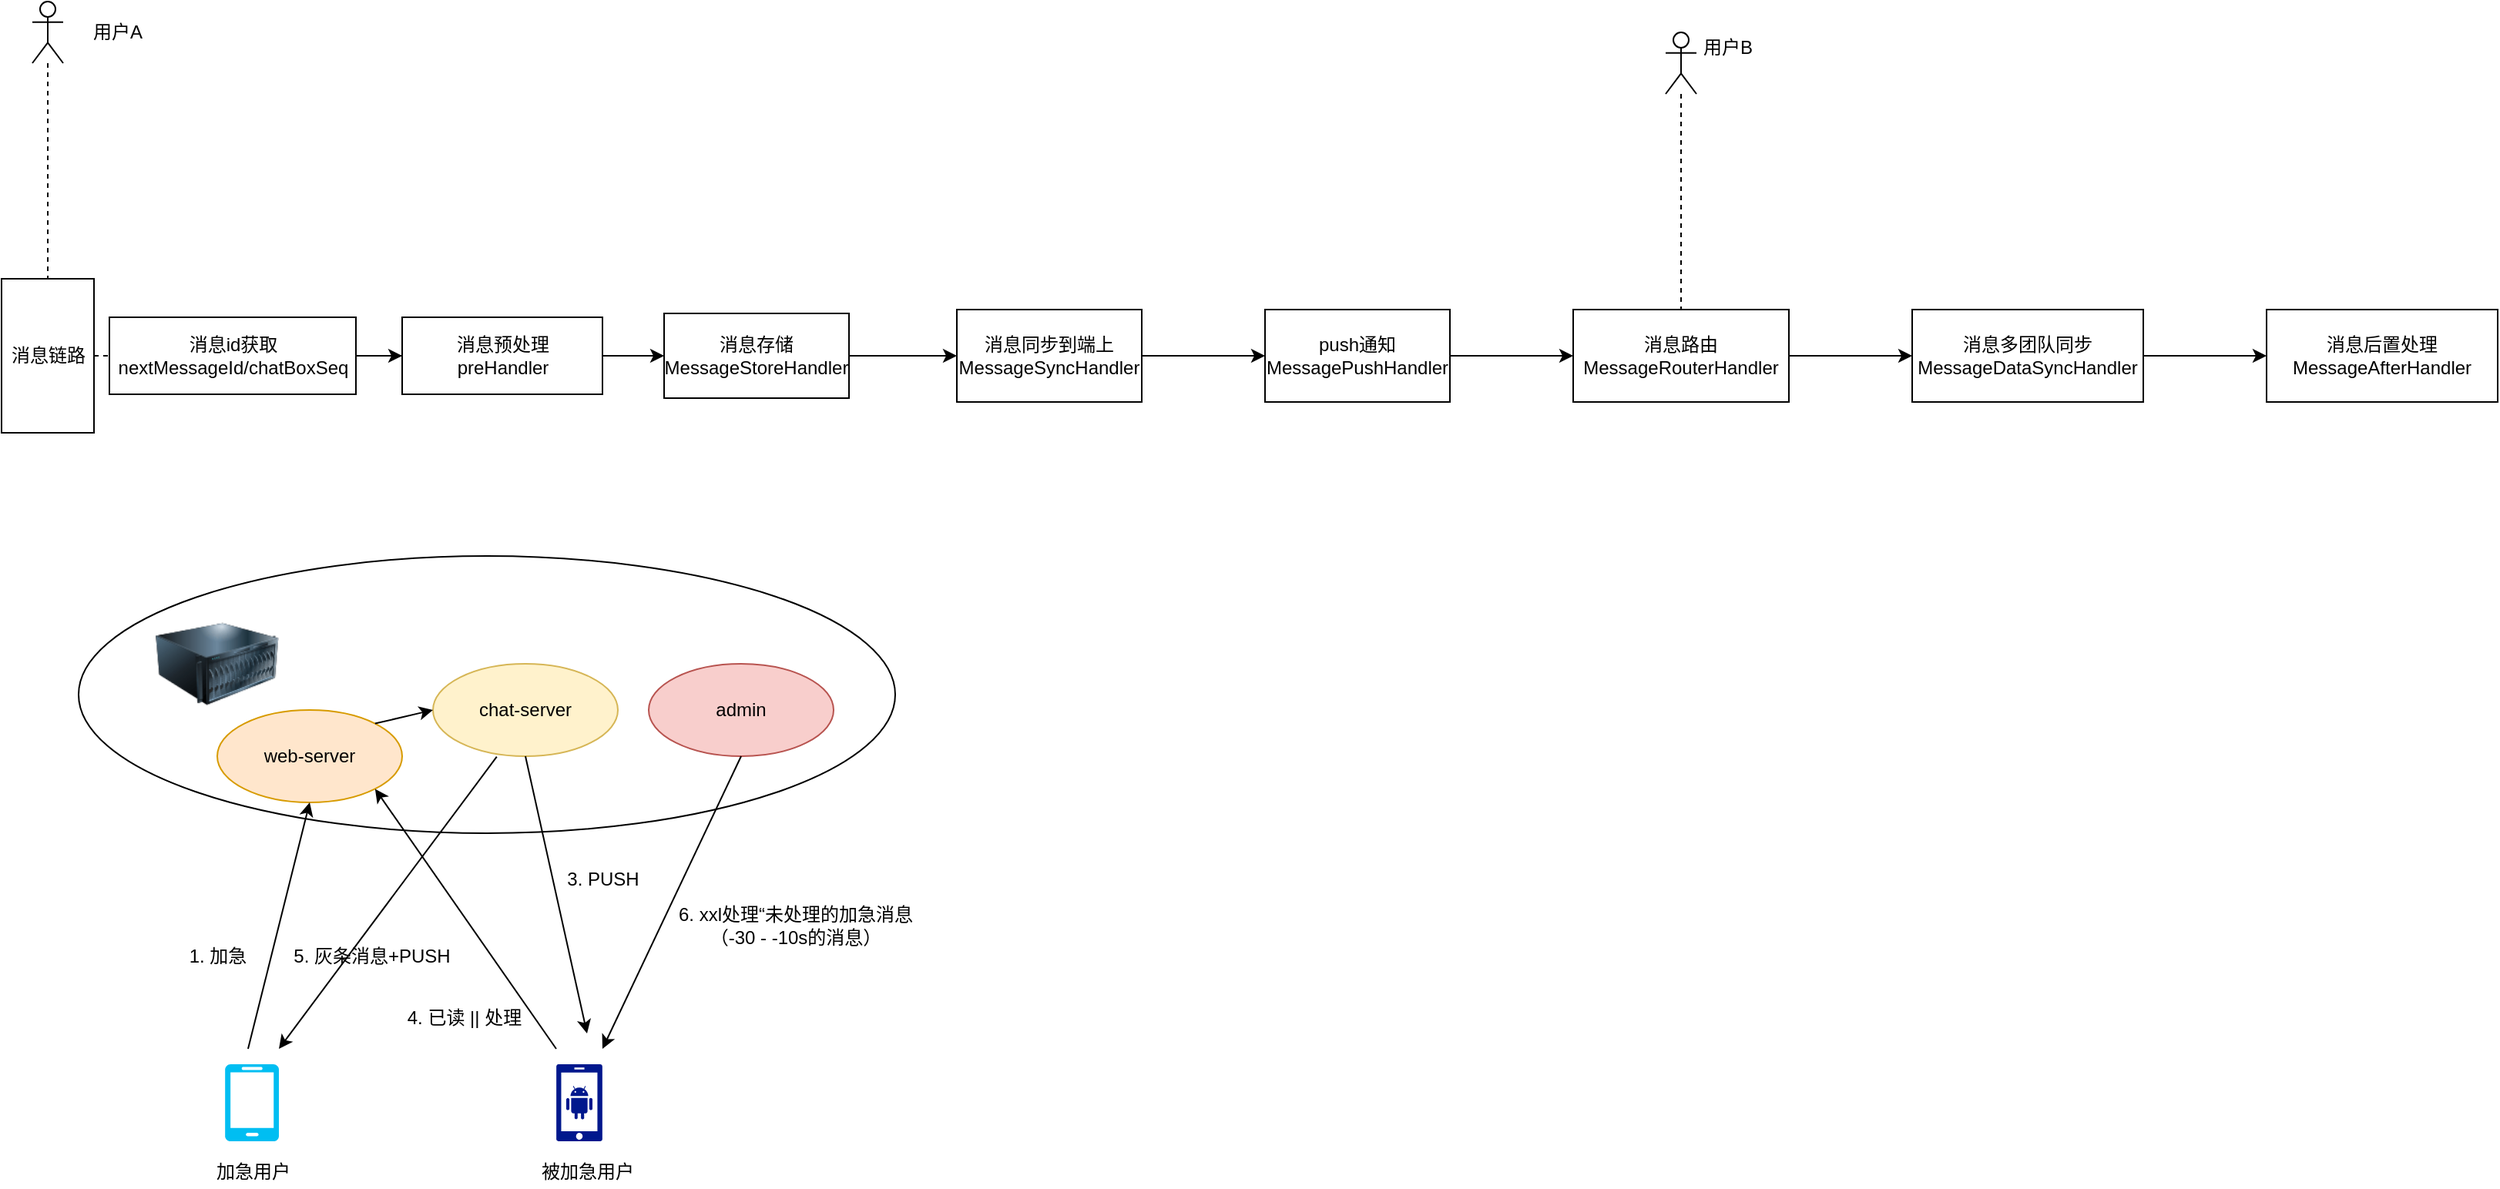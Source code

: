 <mxfile version="18.0.2" type="github">
  <diagram id="_VjoMr9QsrRBWtFsvY7Q" name="Page-1">
    <mxGraphModel dx="1215" dy="664" grid="1" gridSize="10" guides="1" tooltips="1" connect="1" arrows="1" fold="1" page="1" pageScale="1" pageWidth="827" pageHeight="1169" math="0" shadow="0">
      <root>
        <mxCell id="0" />
        <mxCell id="1" parent="0" />
        <mxCell id="gjfnCZv8uQwVeMxivWfG-4" value="" style="shape=umlLifeline;perimeter=lifelinePerimeter;whiteSpace=wrap;html=1;container=1;collapsible=0;recursiveResize=0;outlineConnect=0;direction=north;size=60;" vertex="1" parent="1">
          <mxGeometry x="40" y="200" width="600" height="100" as="geometry" />
        </mxCell>
        <mxCell id="gjfnCZv8uQwVeMxivWfG-18" value="" style="edgeStyle=orthogonalEdgeStyle;rounded=0;orthogonalLoop=1;jettySize=auto;html=1;" edge="1" parent="gjfnCZv8uQwVeMxivWfG-4" source="gjfnCZv8uQwVeMxivWfG-9" target="gjfnCZv8uQwVeMxivWfG-12">
          <mxGeometry relative="1" as="geometry" />
        </mxCell>
        <mxCell id="gjfnCZv8uQwVeMxivWfG-9" value="消息id获取&lt;br&gt;nextMessageId/chatBoxSeq" style="html=1;" vertex="1" parent="gjfnCZv8uQwVeMxivWfG-4">
          <mxGeometry x="70" y="25" width="160" height="50" as="geometry" />
        </mxCell>
        <mxCell id="gjfnCZv8uQwVeMxivWfG-11" value="消息链路" style="text;html=1;align=center;verticalAlign=middle;resizable=0;points=[];autosize=1;strokeColor=none;fillColor=none;" vertex="1" parent="gjfnCZv8uQwVeMxivWfG-4">
          <mxGeometry y="40" width="60" height="20" as="geometry" />
        </mxCell>
        <mxCell id="gjfnCZv8uQwVeMxivWfG-20" value="" style="edgeStyle=orthogonalEdgeStyle;rounded=0;orthogonalLoop=1;jettySize=auto;html=1;" edge="1" parent="gjfnCZv8uQwVeMxivWfG-4" source="gjfnCZv8uQwVeMxivWfG-12" target="gjfnCZv8uQwVeMxivWfG-15">
          <mxGeometry relative="1" as="geometry" />
        </mxCell>
        <mxCell id="gjfnCZv8uQwVeMxivWfG-12" value="消息预处理&lt;br&gt;preHandler" style="html=1;" vertex="1" parent="gjfnCZv8uQwVeMxivWfG-4">
          <mxGeometry x="260" y="25" width="130" height="50" as="geometry" />
        </mxCell>
        <mxCell id="gjfnCZv8uQwVeMxivWfG-15" value="消息存储MessageStoreHandler" style="whiteSpace=wrap;html=1;" vertex="1" parent="gjfnCZv8uQwVeMxivWfG-4">
          <mxGeometry x="430" y="22.5" width="120" height="55" as="geometry" />
        </mxCell>
        <mxCell id="gjfnCZv8uQwVeMxivWfG-19" style="edgeStyle=orthogonalEdgeStyle;rounded=0;orthogonalLoop=1;jettySize=auto;html=1;exitX=0.5;exitY=1;exitDx=0;exitDy=0;" edge="1" parent="gjfnCZv8uQwVeMxivWfG-4" source="gjfnCZv8uQwVeMxivWfG-15" target="gjfnCZv8uQwVeMxivWfG-15">
          <mxGeometry relative="1" as="geometry" />
        </mxCell>
        <mxCell id="gjfnCZv8uQwVeMxivWfG-7" value="" style="shape=umlLifeline;participant=umlActor;perimeter=lifelinePerimeter;whiteSpace=wrap;html=1;container=1;collapsible=0;recursiveResize=0;verticalAlign=top;spacingTop=36;outlineConnect=0;" vertex="1" parent="1">
          <mxGeometry x="60" y="20" width="20" height="180" as="geometry" />
        </mxCell>
        <mxCell id="gjfnCZv8uQwVeMxivWfG-24" value="" style="edgeStyle=orthogonalEdgeStyle;rounded=0;orthogonalLoop=1;jettySize=auto;html=1;" edge="1" parent="1" source="gjfnCZv8uQwVeMxivWfG-21" target="gjfnCZv8uQwVeMxivWfG-23">
          <mxGeometry relative="1" as="geometry" />
        </mxCell>
        <mxCell id="gjfnCZv8uQwVeMxivWfG-21" value="消息同步到端上&lt;br&gt;MessageSyncHandler" style="whiteSpace=wrap;html=1;" vertex="1" parent="1">
          <mxGeometry x="660" y="220" width="120" height="60" as="geometry" />
        </mxCell>
        <mxCell id="gjfnCZv8uQwVeMxivWfG-22" value="" style="edgeStyle=orthogonalEdgeStyle;rounded=0;orthogonalLoop=1;jettySize=auto;html=1;" edge="1" parent="1" source="gjfnCZv8uQwVeMxivWfG-15" target="gjfnCZv8uQwVeMxivWfG-21">
          <mxGeometry relative="1" as="geometry" />
        </mxCell>
        <mxCell id="gjfnCZv8uQwVeMxivWfG-26" value="" style="edgeStyle=orthogonalEdgeStyle;rounded=0;orthogonalLoop=1;jettySize=auto;html=1;" edge="1" parent="1" source="gjfnCZv8uQwVeMxivWfG-23" target="gjfnCZv8uQwVeMxivWfG-25">
          <mxGeometry relative="1" as="geometry" />
        </mxCell>
        <mxCell id="gjfnCZv8uQwVeMxivWfG-23" value="push通知&lt;br&gt;MessagePushHandler" style="whiteSpace=wrap;html=1;" vertex="1" parent="1">
          <mxGeometry x="860" y="220" width="120" height="60" as="geometry" />
        </mxCell>
        <mxCell id="gjfnCZv8uQwVeMxivWfG-28" value="" style="edgeStyle=orthogonalEdgeStyle;rounded=0;orthogonalLoop=1;jettySize=auto;html=1;" edge="1" parent="1" source="gjfnCZv8uQwVeMxivWfG-25" target="gjfnCZv8uQwVeMxivWfG-27">
          <mxGeometry relative="1" as="geometry" />
        </mxCell>
        <mxCell id="gjfnCZv8uQwVeMxivWfG-25" value="消息路由&lt;br&gt;MessageRouterHandler" style="whiteSpace=wrap;html=1;" vertex="1" parent="1">
          <mxGeometry x="1060" y="220" width="140" height="60" as="geometry" />
        </mxCell>
        <mxCell id="gjfnCZv8uQwVeMxivWfG-30" value="" style="edgeStyle=orthogonalEdgeStyle;rounded=0;orthogonalLoop=1;jettySize=auto;html=1;" edge="1" parent="1" source="gjfnCZv8uQwVeMxivWfG-27" target="gjfnCZv8uQwVeMxivWfG-29">
          <mxGeometry relative="1" as="geometry" />
        </mxCell>
        <mxCell id="gjfnCZv8uQwVeMxivWfG-27" value="消息多团队同步&lt;br&gt;MessageDataSyncHandler" style="whiteSpace=wrap;html=1;" vertex="1" parent="1">
          <mxGeometry x="1280" y="220" width="150" height="60" as="geometry" />
        </mxCell>
        <mxCell id="gjfnCZv8uQwVeMxivWfG-29" value="消息后置处理&lt;br&gt;MessageAfterHandler" style="whiteSpace=wrap;html=1;" vertex="1" parent="1">
          <mxGeometry x="1510" y="220" width="150" height="60" as="geometry" />
        </mxCell>
        <mxCell id="gjfnCZv8uQwVeMxivWfG-31" value="用户A" style="text;html=1;align=center;verticalAlign=middle;resizable=0;points=[];autosize=1;strokeColor=none;fillColor=none;" vertex="1" parent="1">
          <mxGeometry x="90" y="30" width="50" height="20" as="geometry" />
        </mxCell>
        <mxCell id="gjfnCZv8uQwVeMxivWfG-32" value="" style="shape=umlLifeline;participant=umlActor;perimeter=lifelinePerimeter;whiteSpace=wrap;html=1;container=1;collapsible=0;recursiveResize=0;verticalAlign=top;spacingTop=36;outlineConnect=0;" vertex="1" parent="1">
          <mxGeometry x="1120" y="40" width="20" height="180" as="geometry" />
        </mxCell>
        <mxCell id="gjfnCZv8uQwVeMxivWfG-33" value="用户B" style="text;html=1;align=center;verticalAlign=middle;resizable=0;points=[];autosize=1;strokeColor=none;fillColor=none;" vertex="1" parent="1">
          <mxGeometry x="1135" y="40" width="50" height="20" as="geometry" />
        </mxCell>
        <mxCell id="gjfnCZv8uQwVeMxivWfG-39" value="" style="verticalLabelPosition=bottom;html=1;verticalAlign=top;align=center;strokeColor=none;fillColor=#00BEF2;shape=mxgraph.azure.mobile;pointerEvents=1;" vertex="1" parent="1">
          <mxGeometry x="185" y="710" width="35" height="50" as="geometry" />
        </mxCell>
        <mxCell id="gjfnCZv8uQwVeMxivWfG-41" value="&amp;nbsp; &amp;nbsp; &amp;nbsp; &amp;nbsp;2. 调用" style="ellipse;whiteSpace=wrap;html=1;" vertex="1" parent="1">
          <mxGeometry x="90" y="380" width="530" height="180" as="geometry" />
        </mxCell>
        <mxCell id="gjfnCZv8uQwVeMxivWfG-40" value="" style="image;html=1;image=img/lib/clip_art/computers/Server_128x128.png" vertex="1" parent="1">
          <mxGeometry x="140" y="410" width="80" height="80" as="geometry" />
        </mxCell>
        <mxCell id="gjfnCZv8uQwVeMxivWfG-43" value="web-server" style="ellipse;whiteSpace=wrap;html=1;fillColor=#ffe6cc;strokeColor=#d79b00;" vertex="1" parent="1">
          <mxGeometry x="180" y="480" width="120" height="60" as="geometry" />
        </mxCell>
        <mxCell id="gjfnCZv8uQwVeMxivWfG-44" value="chat-server" style="ellipse;whiteSpace=wrap;html=1;fillColor=#fff2cc;strokeColor=#d6b656;" vertex="1" parent="1">
          <mxGeometry x="320" y="450" width="120" height="60" as="geometry" />
        </mxCell>
        <mxCell id="gjfnCZv8uQwVeMxivWfG-45" value="" style="endArrow=classic;html=1;rounded=0;entryX=0.5;entryY=1;entryDx=0;entryDy=0;" edge="1" parent="1" target="gjfnCZv8uQwVeMxivWfG-43">
          <mxGeometry width="50" height="50" relative="1" as="geometry">
            <mxPoint x="200" y="700" as="sourcePoint" />
            <mxPoint x="270" y="620" as="targetPoint" />
          </mxGeometry>
        </mxCell>
        <mxCell id="gjfnCZv8uQwVeMxivWfG-46" value="" style="endArrow=classic;html=1;rounded=0;exitX=1;exitY=0;exitDx=0;exitDy=0;entryX=0;entryY=0.5;entryDx=0;entryDy=0;" edge="1" parent="1" source="gjfnCZv8uQwVeMxivWfG-43" target="gjfnCZv8uQwVeMxivWfG-44">
          <mxGeometry width="50" height="50" relative="1" as="geometry">
            <mxPoint x="290" y="510" as="sourcePoint" />
            <mxPoint x="340" y="460" as="targetPoint" />
          </mxGeometry>
        </mxCell>
        <mxCell id="gjfnCZv8uQwVeMxivWfG-47" value="" style="endArrow=classic;html=1;rounded=0;exitX=0.5;exitY=1;exitDx=0;exitDy=0;" edge="1" parent="1" source="gjfnCZv8uQwVeMxivWfG-44">
          <mxGeometry width="50" height="50" relative="1" as="geometry">
            <mxPoint x="380" y="610" as="sourcePoint" />
            <mxPoint x="420" y="690" as="targetPoint" />
          </mxGeometry>
        </mxCell>
        <mxCell id="gjfnCZv8uQwVeMxivWfG-48" value="" style="sketch=0;aspect=fixed;pointerEvents=1;shadow=0;dashed=0;html=1;strokeColor=none;labelPosition=center;verticalLabelPosition=bottom;verticalAlign=top;align=center;fillColor=#00188D;shape=mxgraph.mscae.enterprise.android_phone" vertex="1" parent="1">
          <mxGeometry x="400" y="710" width="30" height="50" as="geometry" />
        </mxCell>
        <mxCell id="gjfnCZv8uQwVeMxivWfG-49" value="1. 加急" style="text;html=1;align=center;verticalAlign=middle;resizable=0;points=[];autosize=1;strokeColor=none;fillColor=none;" vertex="1" parent="1">
          <mxGeometry x="155" y="630" width="50" height="20" as="geometry" />
        </mxCell>
        <mxCell id="gjfnCZv8uQwVeMxivWfG-50" value="3. PUSH" style="text;html=1;align=center;verticalAlign=middle;resizable=0;points=[];autosize=1;strokeColor=none;fillColor=none;" vertex="1" parent="1">
          <mxGeometry x="400" y="580" width="60" height="20" as="geometry" />
        </mxCell>
        <mxCell id="gjfnCZv8uQwVeMxivWfG-52" value="" style="endArrow=classic;html=1;rounded=0;entryX=1;entryY=1;entryDx=0;entryDy=0;" edge="1" parent="1" target="gjfnCZv8uQwVeMxivWfG-43">
          <mxGeometry width="50" height="50" relative="1" as="geometry">
            <mxPoint x="400" y="700" as="sourcePoint" />
            <mxPoint x="250" y="550.0" as="targetPoint" />
          </mxGeometry>
        </mxCell>
        <mxCell id="gjfnCZv8uQwVeMxivWfG-53" value="4. 已读 || 处理" style="text;html=1;align=center;verticalAlign=middle;resizable=0;points=[];autosize=1;strokeColor=none;fillColor=none;" vertex="1" parent="1">
          <mxGeometry x="295" y="670" width="90" height="20" as="geometry" />
        </mxCell>
        <mxCell id="gjfnCZv8uQwVeMxivWfG-54" value="" style="endArrow=classic;html=1;rounded=0;exitX=0.345;exitY=1.006;exitDx=0;exitDy=0;exitPerimeter=0;" edge="1" parent="1" source="gjfnCZv8uQwVeMxivWfG-44">
          <mxGeometry width="50" height="50" relative="1" as="geometry">
            <mxPoint x="390" y="520" as="sourcePoint" />
            <mxPoint x="220" y="700" as="targetPoint" />
          </mxGeometry>
        </mxCell>
        <mxCell id="gjfnCZv8uQwVeMxivWfG-55" value="5. 灰条消息+PUSH" style="text;html=1;align=center;verticalAlign=middle;resizable=0;points=[];autosize=1;strokeColor=none;fillColor=none;" vertex="1" parent="1">
          <mxGeometry x="220" y="630" width="120" height="20" as="geometry" />
        </mxCell>
        <mxCell id="gjfnCZv8uQwVeMxivWfG-56" value="加急用户" style="text;html=1;align=center;verticalAlign=middle;resizable=0;points=[];autosize=1;strokeColor=none;fillColor=none;" vertex="1" parent="1">
          <mxGeometry x="172.5" y="770" width="60" height="20" as="geometry" />
        </mxCell>
        <mxCell id="gjfnCZv8uQwVeMxivWfG-57" value="被加急用户" style="text;html=1;align=center;verticalAlign=middle;resizable=0;points=[];autosize=1;strokeColor=none;fillColor=none;" vertex="1" parent="1">
          <mxGeometry x="380" y="770" width="80" height="20" as="geometry" />
        </mxCell>
        <mxCell id="gjfnCZv8uQwVeMxivWfG-58" value="admin" style="ellipse;whiteSpace=wrap;html=1;fillColor=#f8cecc;strokeColor=#b85450;" vertex="1" parent="1">
          <mxGeometry x="460" y="450" width="120" height="60" as="geometry" />
        </mxCell>
        <mxCell id="gjfnCZv8uQwVeMxivWfG-59" value="" style="endArrow=classic;html=1;rounded=0;exitX=0.5;exitY=1;exitDx=0;exitDy=0;" edge="1" parent="1" source="gjfnCZv8uQwVeMxivWfG-58">
          <mxGeometry width="50" height="50" relative="1" as="geometry">
            <mxPoint x="390" y="520" as="sourcePoint" />
            <mxPoint x="430" y="700" as="targetPoint" />
          </mxGeometry>
        </mxCell>
        <mxCell id="gjfnCZv8uQwVeMxivWfG-60" value="6. xxl处理“未处理的加急消息&lt;br&gt;（-30 - -10s的消息）" style="text;html=1;align=center;verticalAlign=middle;resizable=0;points=[];autosize=1;strokeColor=none;fillColor=none;" vertex="1" parent="1">
          <mxGeometry x="470" y="605" width="170" height="30" as="geometry" />
        </mxCell>
      </root>
    </mxGraphModel>
  </diagram>
</mxfile>
